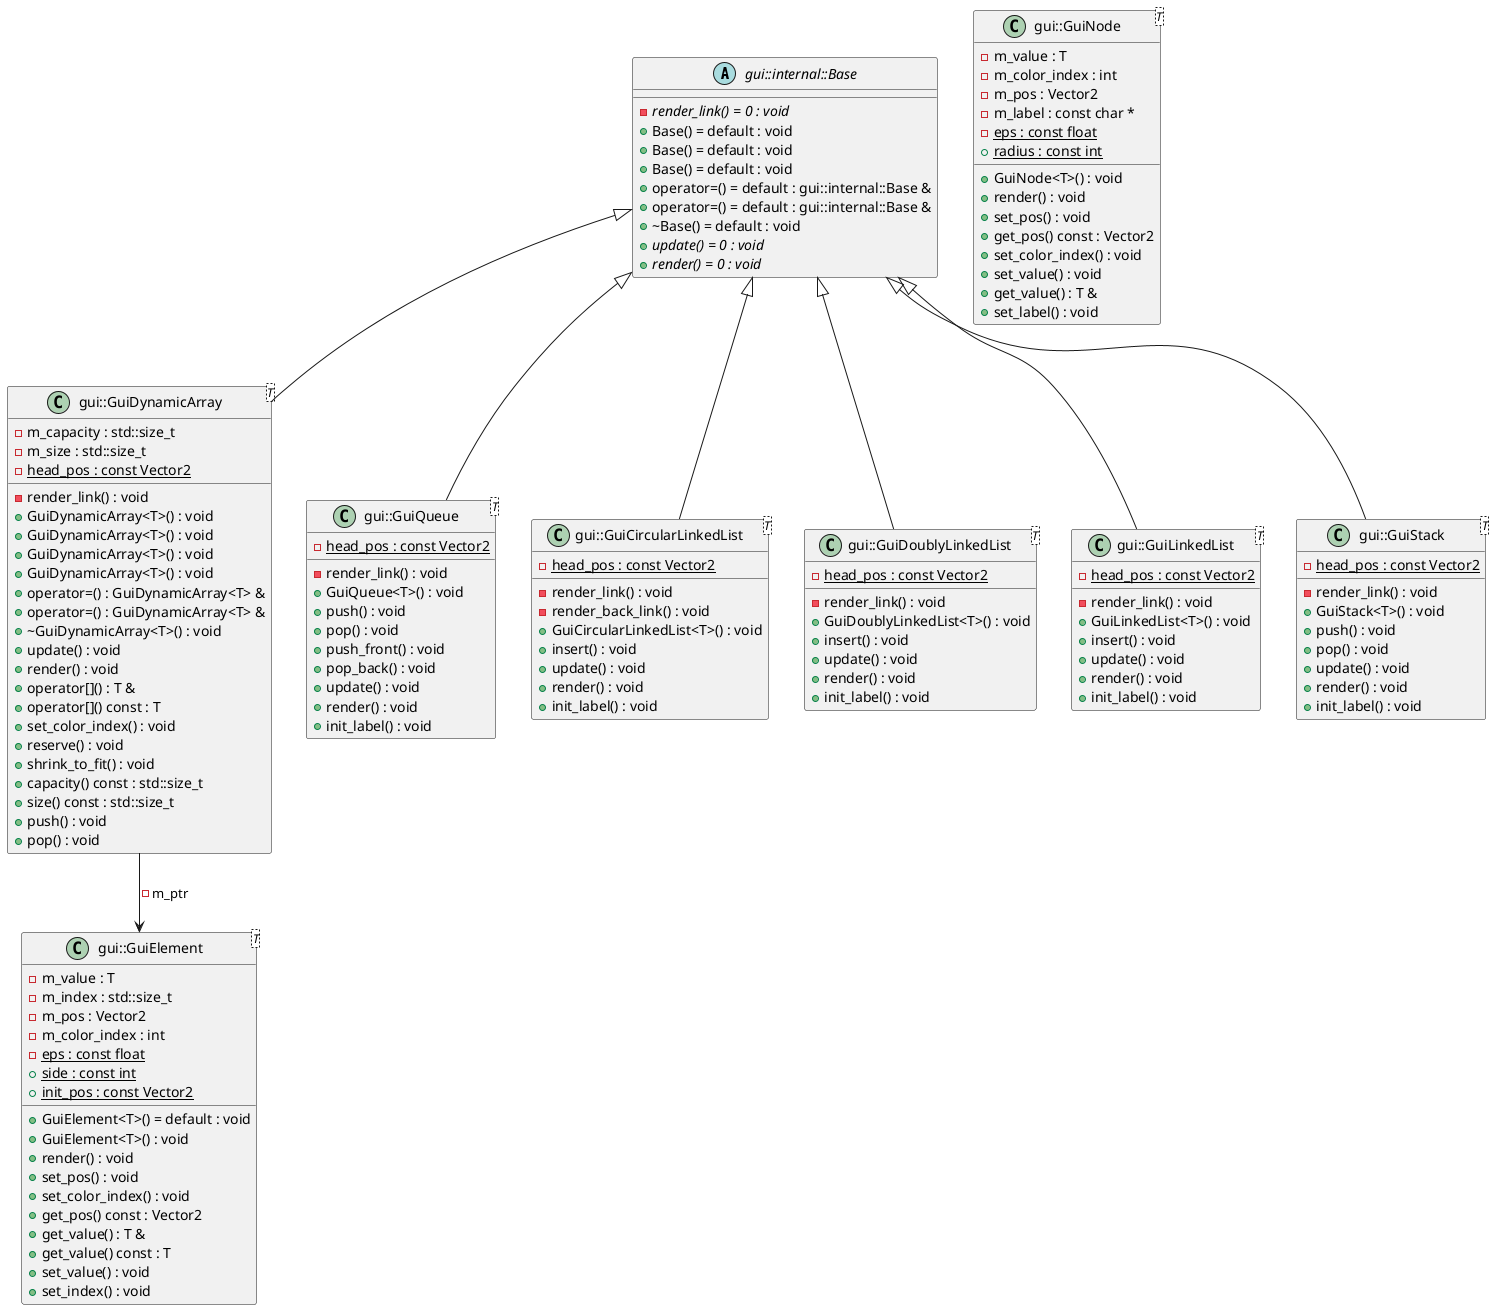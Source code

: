 @startuml
abstract "gui::internal::Base" as C_0000175824954716261305
abstract C_0000175824954716261305 {
{abstract} -render_link() = 0 : void
+Base() = default : void
+Base() = default : void
+Base() = default : void
+operator=() = default : gui::internal::Base &
+operator=() = default : gui::internal::Base &
+~Base() = default : void
{abstract} +update() = 0 : void
{abstract} +render() = 0 : void
}
class "gui::GuiElement<T>" as C_0002044747090333057839
class C_0002044747090333057839 {
+GuiElement<T>() = default : void
+GuiElement<T>() : void
+render() : void
+set_pos() : void
+set_color_index() : void
+get_pos() const : Vector2
+get_value() : T &
+get_value() const : T
+set_value() : void
+set_index() : void
-m_value : T
-m_index : std::size_t
-m_pos : Vector2
-m_color_index : int
{static} -eps : const float
{static} +side : const int
{static} +init_pos : const Vector2
}
class "gui::GuiDynamicArray<T>" as C_0000068279211946526198
class C_0000068279211946526198 {
-render_link() : void
+GuiDynamicArray<T>() : void
+GuiDynamicArray<T>() : void
+GuiDynamicArray<T>() : void
+GuiDynamicArray<T>() : void
+operator=() : GuiDynamicArray<T> &
+operator=() : GuiDynamicArray<T> &
+~GuiDynamicArray<T>() : void
+update() : void
+render() : void
+operator[]() : T &
+operator[]() const : T
+set_color_index() : void
+reserve() : void
+shrink_to_fit() : void
+capacity() const : std::size_t
+size() const : std::size_t
+push() : void
+pop() : void
-m_capacity : std::size_t
-m_size : std::size_t
{static} -head_pos : const Vector2
}
class "gui::GuiNode<T>" as C_0001747959826151301658
class C_0001747959826151301658 {
+GuiNode<T>() : void
+render() : void
+set_pos() : void
+get_pos() const : Vector2
+set_color_index() : void
+set_value() : void
+get_value() : T &
+set_label() : void
-m_value : T
-m_color_index : int
-m_pos : Vector2
-m_label : const char *
{static} -eps : const float
{static} +radius : const int
}
class "gui::GuiQueue<T>" as C_0000537993261370672901
class C_0000537993261370672901 {
-render_link() : void
+GuiQueue<T>() : void
+push() : void
+pop() : void
+push_front() : void
+pop_back() : void
+update() : void
+render() : void
+init_label() : void
{static} -head_pos : const Vector2
}
class "gui::GuiCircularLinkedList<T>" as C_0000636823269603515495
class C_0000636823269603515495 {
-render_link() : void
-render_back_link() : void
+GuiCircularLinkedList<T>() : void
+insert() : void
+update() : void
+render() : void
+init_label() : void
{static} -head_pos : const Vector2
}
class "gui::GuiDoublyLinkedList<T>" as C_0001770119980623113789
class C_0001770119980623113789 {
-render_link() : void
+GuiDoublyLinkedList<T>() : void
+insert() : void
+update() : void
+render() : void
+init_label() : void
{static} -head_pos : const Vector2
}
class "gui::GuiLinkedList<T>" as C_0001460638568713575271
class C_0001460638568713575271 {
-render_link() : void
+GuiLinkedList<T>() : void
+insert() : void
+update() : void
+render() : void
+init_label() : void
{static} -head_pos : const Vector2
}
class "gui::GuiStack<T>" as C_0000012620274388027065
class C_0000012620274388027065 {
-render_link() : void
+GuiStack<T>() : void
+push() : void
+pop() : void
+update() : void
+render() : void
+init_label() : void
{static} -head_pos : const Vector2
}
C_0000068279211946526198 --> C_0002044747090333057839 : -m_ptr
C_0000175824954716261305 <|-- C_0000068279211946526198
C_0000175824954716261305 <|-- C_0000537993261370672901
C_0000175824954716261305 <|-- C_0000636823269603515495
C_0000175824954716261305 <|-- C_0001770119980623113789
C_0000175824954716261305 <|-- C_0001460638568713575271
C_0000175824954716261305 <|-- C_0000012620274388027065

'Generated with clang-uml, version 0.3.4
'LLVM version Ubuntu clang version 15.0.7
@enduml
